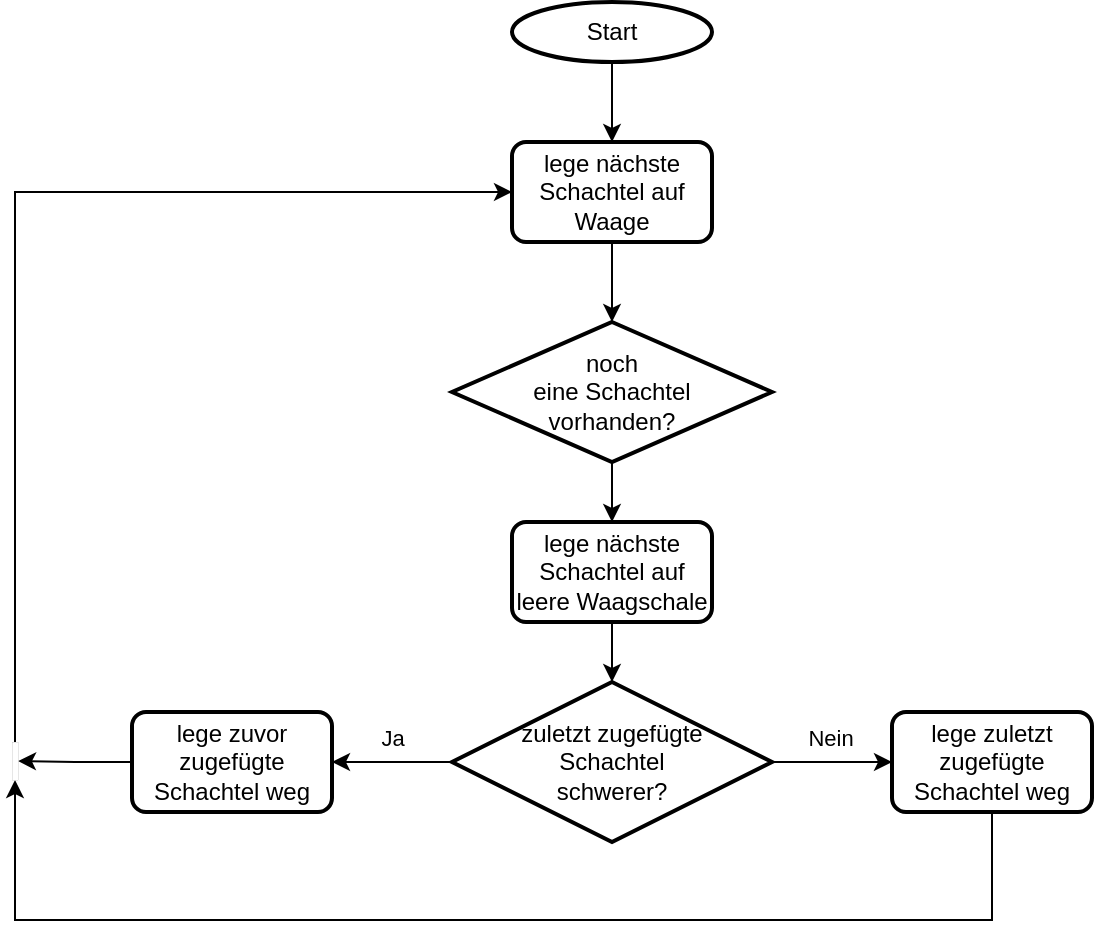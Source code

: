 <mxfile version="14.9.7" type="github">
  <diagram id="r6M8skHL5s6FFcUsjDsS" name="Page-1">
    <mxGraphModel dx="946" dy="620" grid="0" gridSize="10" guides="1" tooltips="1" connect="1" arrows="1" fold="1" page="0" pageScale="1" pageWidth="827" pageHeight="1169" math="0" shadow="0">
      <root>
        <mxCell id="0" />
        <mxCell id="1" parent="0" />
        <mxCell id="Nrn3qzLmEPuo9doUSMoq-4" style="edgeStyle=orthogonalEdgeStyle;rounded=0;orthogonalLoop=1;jettySize=auto;html=1;exitX=0.5;exitY=1;exitDx=0;exitDy=0;exitPerimeter=0;entryX=0.5;entryY=0;entryDx=0;entryDy=0;fontColor=#000000;" edge="1" parent="1" source="Nrn3qzLmEPuo9doUSMoq-1" target="Nrn3qzLmEPuo9doUSMoq-2">
          <mxGeometry relative="1" as="geometry" />
        </mxCell>
        <mxCell id="Nrn3qzLmEPuo9doUSMoq-1" value="Start" style="strokeWidth=2;html=1;shape=mxgraph.flowchart.start_1;whiteSpace=wrap;fontColor=#000000;" vertex="1" parent="1">
          <mxGeometry x="330" y="80" width="100" height="30" as="geometry" />
        </mxCell>
        <mxCell id="Nrn3qzLmEPuo9doUSMoq-5" style="edgeStyle=orthogonalEdgeStyle;rounded=0;orthogonalLoop=1;jettySize=auto;html=1;exitX=0.5;exitY=1;exitDx=0;exitDy=0;entryX=0.5;entryY=0;entryDx=0;entryDy=0;entryPerimeter=0;fontColor=#000000;" edge="1" parent="1" source="Nrn3qzLmEPuo9doUSMoq-2" target="Nrn3qzLmEPuo9doUSMoq-3">
          <mxGeometry relative="1" as="geometry" />
        </mxCell>
        <mxCell id="Nrn3qzLmEPuo9doUSMoq-2" value="lege nächste Schachtel auf Waage" style="rounded=1;whiteSpace=wrap;html=1;absoluteArcSize=1;arcSize=14;strokeWidth=2;fontColor=#000000;" vertex="1" parent="1">
          <mxGeometry x="330" y="150" width="100" height="50" as="geometry" />
        </mxCell>
        <mxCell id="Nrn3qzLmEPuo9doUSMoq-7" style="edgeStyle=orthogonalEdgeStyle;rounded=0;orthogonalLoop=1;jettySize=auto;html=1;exitX=0.5;exitY=1;exitDx=0;exitDy=0;exitPerimeter=0;entryX=0.5;entryY=0;entryDx=0;entryDy=0;fontColor=#000000;" edge="1" parent="1" source="Nrn3qzLmEPuo9doUSMoq-3" target="Nrn3qzLmEPuo9doUSMoq-6">
          <mxGeometry relative="1" as="geometry" />
        </mxCell>
        <mxCell id="Nrn3qzLmEPuo9doUSMoq-3" value="noch &lt;br&gt;eine Schachtel &lt;br&gt;vorhanden?" style="strokeWidth=2;html=1;shape=mxgraph.flowchart.decision;whiteSpace=wrap;fontColor=#000000;" vertex="1" parent="1">
          <mxGeometry x="300" y="240" width="160" height="70" as="geometry" />
        </mxCell>
        <mxCell id="Nrn3qzLmEPuo9doUSMoq-9" style="edgeStyle=orthogonalEdgeStyle;rounded=0;orthogonalLoop=1;jettySize=auto;html=1;exitX=0.5;exitY=1;exitDx=0;exitDy=0;entryX=0.5;entryY=0;entryDx=0;entryDy=0;entryPerimeter=0;fontColor=#000000;" edge="1" parent="1" source="Nrn3qzLmEPuo9doUSMoq-6" target="Nrn3qzLmEPuo9doUSMoq-8">
          <mxGeometry relative="1" as="geometry" />
        </mxCell>
        <mxCell id="Nrn3qzLmEPuo9doUSMoq-6" value="lege nächste Schachtel auf leere Waagschale" style="rounded=1;whiteSpace=wrap;html=1;absoluteArcSize=1;arcSize=14;strokeWidth=2;fontColor=#000000;" vertex="1" parent="1">
          <mxGeometry x="330" y="340" width="100" height="50" as="geometry" />
        </mxCell>
        <mxCell id="Nrn3qzLmEPuo9doUSMoq-12" style="edgeStyle=orthogonalEdgeStyle;rounded=0;orthogonalLoop=1;jettySize=auto;html=1;exitX=0;exitY=0.5;exitDx=0;exitDy=0;exitPerimeter=0;entryX=1;entryY=0.5;entryDx=0;entryDy=0;fontColor=#000000;" edge="1" parent="1" source="Nrn3qzLmEPuo9doUSMoq-8" target="Nrn3qzLmEPuo9doUSMoq-10">
          <mxGeometry relative="1" as="geometry" />
        </mxCell>
        <mxCell id="Nrn3qzLmEPuo9doUSMoq-13" value="Ja" style="edgeLabel;html=1;align=center;verticalAlign=middle;resizable=0;points=[];fontColor=#000000;" vertex="1" connectable="0" parent="Nrn3qzLmEPuo9doUSMoq-12">
          <mxGeometry x="0.133" y="1" relative="1" as="geometry">
            <mxPoint x="4" y="-13" as="offset" />
          </mxGeometry>
        </mxCell>
        <mxCell id="Nrn3qzLmEPuo9doUSMoq-14" value="Nein" style="edgeStyle=orthogonalEdgeStyle;rounded=0;orthogonalLoop=1;jettySize=auto;html=1;exitX=1;exitY=0.5;exitDx=0;exitDy=0;exitPerimeter=0;entryX=0;entryY=0.5;entryDx=0;entryDy=0;fontColor=#000000;" edge="1" parent="1" source="Nrn3qzLmEPuo9doUSMoq-8" target="Nrn3qzLmEPuo9doUSMoq-11">
          <mxGeometry x="-0.033" y="12" relative="1" as="geometry">
            <mxPoint as="offset" />
          </mxGeometry>
        </mxCell>
        <mxCell id="Nrn3qzLmEPuo9doUSMoq-8" value="zuletzt zugefügte&lt;br&gt;Schachtel&lt;br&gt;schwerer?" style="strokeWidth=2;html=1;shape=mxgraph.flowchart.decision;whiteSpace=wrap;fontColor=#000000;" vertex="1" parent="1">
          <mxGeometry x="300" y="420" width="160" height="80" as="geometry" />
        </mxCell>
        <mxCell id="Nrn3qzLmEPuo9doUSMoq-24" style="edgeStyle=orthogonalEdgeStyle;rounded=0;orthogonalLoop=1;jettySize=auto;html=1;exitX=0;exitY=0.5;exitDx=0;exitDy=0;entryX=1;entryY=0.5;entryDx=0;entryDy=0;fontColor=#000000;" edge="1" parent="1" source="Nrn3qzLmEPuo9doUSMoq-10" target="Nrn3qzLmEPuo9doUSMoq-19">
          <mxGeometry relative="1" as="geometry" />
        </mxCell>
        <mxCell id="Nrn3qzLmEPuo9doUSMoq-10" value="lege zuvor zugefügte Schachtel weg" style="rounded=1;whiteSpace=wrap;html=1;absoluteArcSize=1;arcSize=14;strokeWidth=2;fontColor=#000000;" vertex="1" parent="1">
          <mxGeometry x="140" y="435" width="100" height="50" as="geometry" />
        </mxCell>
        <mxCell id="Nrn3qzLmEPuo9doUSMoq-23" style="edgeStyle=orthogonalEdgeStyle;rounded=0;orthogonalLoop=1;jettySize=auto;html=1;exitX=0.5;exitY=1;exitDx=0;exitDy=0;entryX=0.5;entryY=1;entryDx=0;entryDy=0;fontColor=#000000;" edge="1" parent="1" source="Nrn3qzLmEPuo9doUSMoq-11" target="Nrn3qzLmEPuo9doUSMoq-19">
          <mxGeometry relative="1" as="geometry">
            <Array as="points">
              <mxPoint x="570" y="539" />
              <mxPoint x="82" y="539" />
            </Array>
          </mxGeometry>
        </mxCell>
        <mxCell id="Nrn3qzLmEPuo9doUSMoq-11" value="lege zuletzt zugefügte Schachtel weg" style="rounded=1;whiteSpace=wrap;html=1;absoluteArcSize=1;arcSize=14;strokeWidth=2;fontColor=#000000;" vertex="1" parent="1">
          <mxGeometry x="520" y="435" width="100" height="50" as="geometry" />
        </mxCell>
        <mxCell id="Nrn3qzLmEPuo9doUSMoq-25" style="edgeStyle=orthogonalEdgeStyle;rounded=0;orthogonalLoop=1;jettySize=auto;html=1;exitX=0.5;exitY=0;exitDx=0;exitDy=0;entryX=0;entryY=0.5;entryDx=0;entryDy=0;fontColor=#000000;" edge="1" parent="1" source="Nrn3qzLmEPuo9doUSMoq-19" target="Nrn3qzLmEPuo9doUSMoq-2">
          <mxGeometry relative="1" as="geometry" />
        </mxCell>
        <mxCell id="Nrn3qzLmEPuo9doUSMoq-19" value="" style="rounded=0;whiteSpace=wrap;html=1;absoluteArcSize=1;arcSize=0;strokeWidth=0;" vertex="1" parent="1">
          <mxGeometry x="80" y="450" width="3" height="19" as="geometry" />
        </mxCell>
      </root>
    </mxGraphModel>
  </diagram>
</mxfile>
